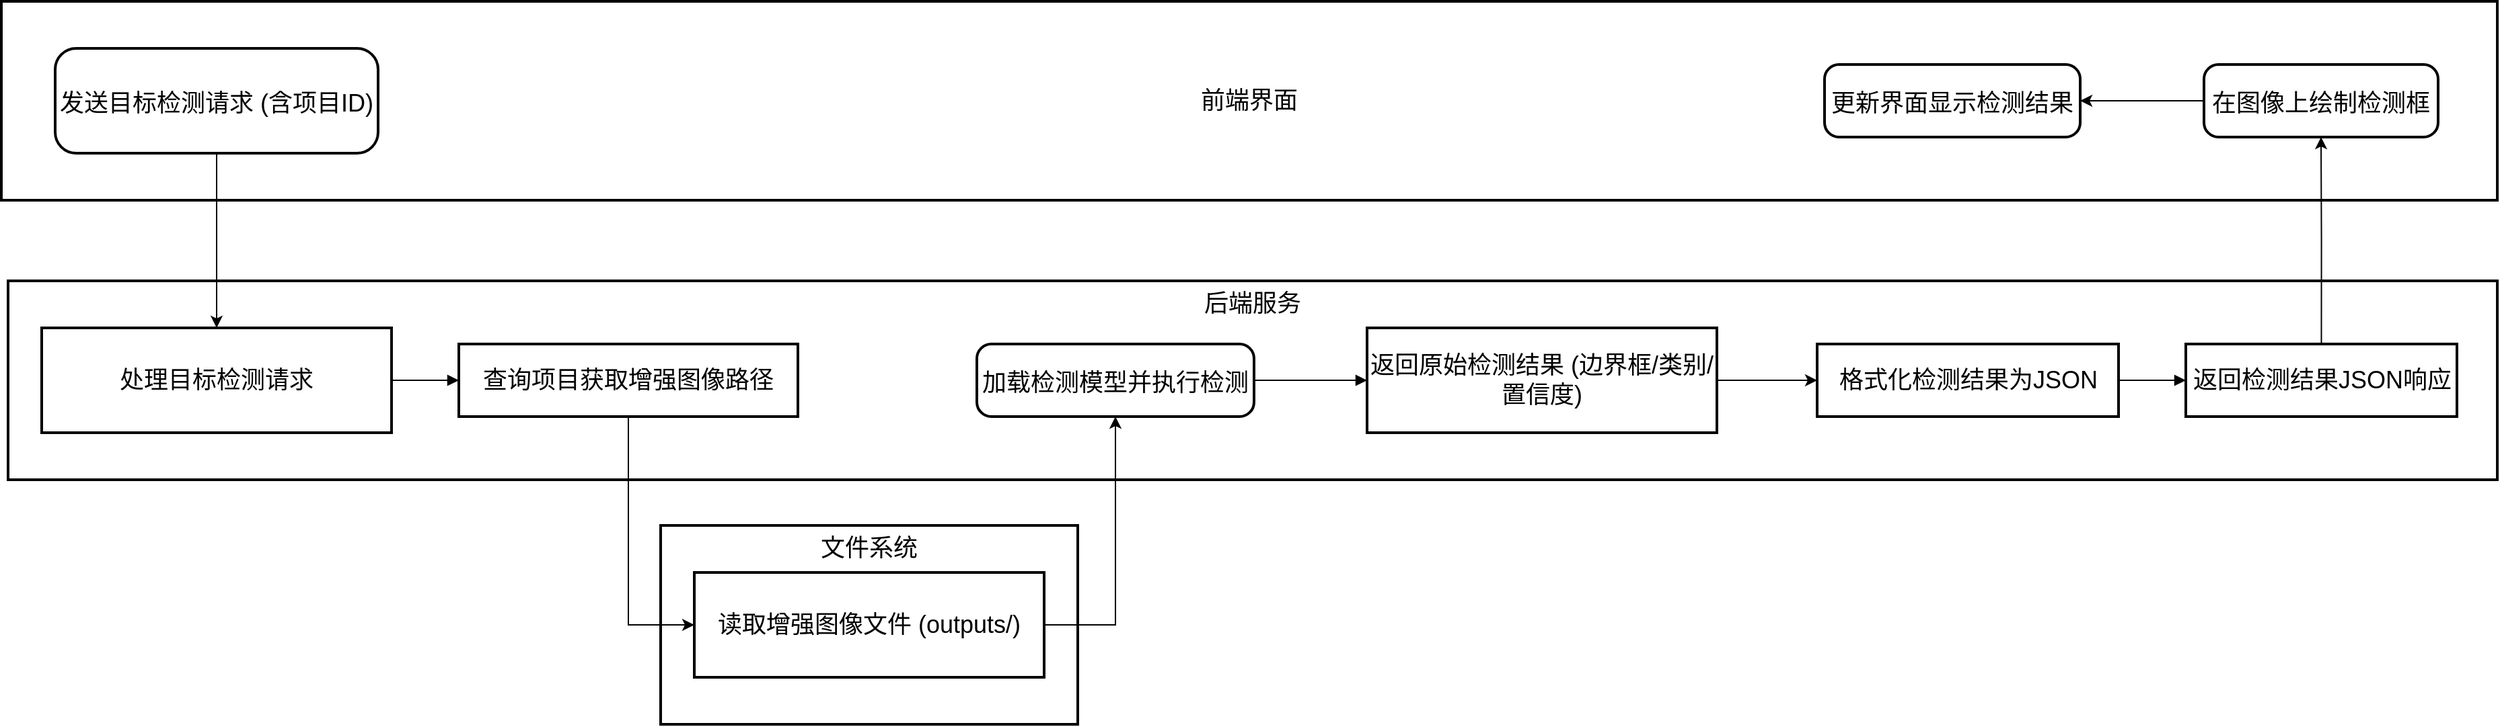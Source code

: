 <mxfile version="26.2.15">
  <diagram name="第 1 页" id="ttfqqxGrCTiPBYPnvHxl">
    <mxGraphModel dx="2314" dy="2449" grid="1" gridSize="10" guides="1" tooltips="1" connect="1" arrows="1" fold="1" page="1" pageScale="1" pageWidth="827" pageHeight="1169" math="0" shadow="0">
      <root>
        <mxCell id="0" />
        <mxCell id="1" parent="0" />
        <mxCell id="QCbK4rGyloYIYMNYVspa-26" value="文件系统" style="whiteSpace=wrap;strokeWidth=2;verticalAlign=top;fontSize=18;" vertex="1" parent="1">
          <mxGeometry x="825" y="170" width="310" height="148" as="geometry" />
        </mxCell>
        <mxCell id="QCbK4rGyloYIYMNYVspa-28" value="后端服务" style="whiteSpace=wrap;strokeWidth=2;verticalAlign=top;fontSize=18;" vertex="1" parent="1">
          <mxGeometry x="340" y="-12" width="1850" height="148" as="geometry" />
        </mxCell>
        <mxCell id="QCbK4rGyloYIYMNYVspa-29" value="前端界面" style="whiteSpace=wrap;strokeWidth=2;fontSize=18;" vertex="1" parent="1">
          <mxGeometry x="335" y="-220" width="1855" height="148" as="geometry" />
        </mxCell>
        <mxCell id="QCbK4rGyloYIYMNYVspa-77" style="edgeStyle=orthogonalEdgeStyle;rounded=0;orthogonalLoop=1;jettySize=auto;html=1;exitX=0.5;exitY=1;exitDx=0;exitDy=0;fontSize=18;" edge="1" parent="1" source="QCbK4rGyloYIYMNYVspa-30" target="QCbK4rGyloYIYMNYVspa-33">
          <mxGeometry relative="1" as="geometry" />
        </mxCell>
        <mxCell id="QCbK4rGyloYIYMNYVspa-30" value="发送目标检测请求 (含项目ID)" style="rounded=1;arcSize=20;strokeWidth=2;fontSize=18;" vertex="1" parent="1">
          <mxGeometry x="375" y="-185" width="240" height="78" as="geometry" />
        </mxCell>
        <mxCell id="QCbK4rGyloYIYMNYVspa-82" style="edgeStyle=orthogonalEdgeStyle;rounded=0;orthogonalLoop=1;jettySize=auto;html=1;exitX=0;exitY=0.5;exitDx=0;exitDy=0;entryX=1;entryY=0.5;entryDx=0;entryDy=0;fontSize=18;" edge="1" parent="1" source="QCbK4rGyloYIYMNYVspa-31" target="QCbK4rGyloYIYMNYVspa-32">
          <mxGeometry relative="1" as="geometry" />
        </mxCell>
        <mxCell id="QCbK4rGyloYIYMNYVspa-31" value="在图像上绘制检测框" style="rounded=1;arcSize=20;strokeWidth=2;fontSize=18;" vertex="1" parent="1">
          <mxGeometry x="1972" y="-173" width="174" height="54" as="geometry" />
        </mxCell>
        <mxCell id="QCbK4rGyloYIYMNYVspa-32" value="更新界面显示检测结果" style="rounded=1;arcSize=20;strokeWidth=2;fontSize=18;" vertex="1" parent="1">
          <mxGeometry x="1690" y="-173" width="190" height="54" as="geometry" />
        </mxCell>
        <mxCell id="QCbK4rGyloYIYMNYVspa-33" value="处理目标检测请求" style="whiteSpace=wrap;strokeWidth=2;fontSize=18;" vertex="1" parent="1">
          <mxGeometry x="365" y="23" width="260" height="78" as="geometry" />
        </mxCell>
        <mxCell id="QCbK4rGyloYIYMNYVspa-78" style="edgeStyle=orthogonalEdgeStyle;rounded=0;orthogonalLoop=1;jettySize=auto;html=1;exitX=0.5;exitY=1;exitDx=0;exitDy=0;entryX=0;entryY=0.5;entryDx=0;entryDy=0;fontSize=18;" edge="1" parent="1" source="QCbK4rGyloYIYMNYVspa-34" target="QCbK4rGyloYIYMNYVspa-40">
          <mxGeometry relative="1" as="geometry" />
        </mxCell>
        <mxCell id="QCbK4rGyloYIYMNYVspa-34" value="查询项目获取增强图像路径" style="whiteSpace=wrap;strokeWidth=2;fontSize=18;" vertex="1" parent="1">
          <mxGeometry x="675" y="35" width="252" height="54" as="geometry" />
        </mxCell>
        <mxCell id="QCbK4rGyloYIYMNYVspa-36" value="格式化检测结果为JSON" style="whiteSpace=wrap;strokeWidth=2;fontSize=18;" vertex="1" parent="1">
          <mxGeometry x="1684.5" y="35" width="224" height="54" as="geometry" />
        </mxCell>
        <mxCell id="QCbK4rGyloYIYMNYVspa-81" style="edgeStyle=orthogonalEdgeStyle;rounded=0;orthogonalLoop=1;jettySize=auto;html=1;exitX=0.5;exitY=0;exitDx=0;exitDy=0;fontSize=18;" edge="1" parent="1" source="QCbK4rGyloYIYMNYVspa-37" target="QCbK4rGyloYIYMNYVspa-31">
          <mxGeometry relative="1" as="geometry" />
        </mxCell>
        <mxCell id="QCbK4rGyloYIYMNYVspa-37" value="返回检测结果JSON响应" style="whiteSpace=wrap;strokeWidth=2;fontSize=18;" vertex="1" parent="1">
          <mxGeometry x="1958.5" y="35" width="201.5" height="54" as="geometry" />
        </mxCell>
        <mxCell id="QCbK4rGyloYIYMNYVspa-38" value="加载检测模型并执行检测" style="rounded=1;arcSize=20;strokeWidth=2;fontSize=18;" vertex="1" parent="1">
          <mxGeometry x="1060" y="35" width="206" height="54" as="geometry" />
        </mxCell>
        <mxCell id="QCbK4rGyloYIYMNYVspa-80" style="edgeStyle=orthogonalEdgeStyle;rounded=0;orthogonalLoop=1;jettySize=auto;html=1;exitX=1;exitY=0.5;exitDx=0;exitDy=0;entryX=0;entryY=0.5;entryDx=0;entryDy=0;fontSize=18;" edge="1" parent="1" source="QCbK4rGyloYIYMNYVspa-39" target="QCbK4rGyloYIYMNYVspa-36">
          <mxGeometry relative="1" as="geometry" />
        </mxCell>
        <mxCell id="QCbK4rGyloYIYMNYVspa-39" value="返回原始检测结果 (边界框/类别/置信度)" style="whiteSpace=wrap;strokeWidth=2;fontSize=18;" vertex="1" parent="1">
          <mxGeometry x="1350" y="23" width="260" height="78" as="geometry" />
        </mxCell>
        <mxCell id="QCbK4rGyloYIYMNYVspa-87" style="edgeStyle=orthogonalEdgeStyle;rounded=0;orthogonalLoop=1;jettySize=auto;html=1;exitX=1;exitY=0.5;exitDx=0;exitDy=0;entryX=0.5;entryY=1;entryDx=0;entryDy=0;fontSize=18;" edge="1" parent="1" source="QCbK4rGyloYIYMNYVspa-40" target="QCbK4rGyloYIYMNYVspa-38">
          <mxGeometry relative="1" as="geometry" />
        </mxCell>
        <mxCell id="QCbK4rGyloYIYMNYVspa-40" value="读取增强图像文件 (outputs/)" style="whiteSpace=wrap;strokeWidth=2;fontSize=18;" vertex="1" parent="1">
          <mxGeometry x="850" y="205" width="260" height="78" as="geometry" />
        </mxCell>
        <mxCell id="QCbK4rGyloYIYMNYVspa-42" value="" style="curved=1;startArrow=none;endArrow=block;exitX=1;exitY=0.5;entryX=0;entryY=0.5;rounded=0;fontSize=18;" edge="1" parent="1" source="QCbK4rGyloYIYMNYVspa-33" target="QCbK4rGyloYIYMNYVspa-34">
          <mxGeometry relative="1" as="geometry">
            <Array as="points" />
          </mxGeometry>
        </mxCell>
        <mxCell id="QCbK4rGyloYIYMNYVspa-46" value="" style="curved=1;startArrow=none;endArrow=block;exitX=1;exitY=0.5;entryX=0;entryY=0.5;rounded=0;fontSize=18;" edge="1" parent="1" source="QCbK4rGyloYIYMNYVspa-38" target="QCbK4rGyloYIYMNYVspa-39">
          <mxGeometry relative="1" as="geometry">
            <Array as="points" />
          </mxGeometry>
        </mxCell>
        <mxCell id="QCbK4rGyloYIYMNYVspa-48" value="" style="curved=1;startArrow=none;endArrow=block;exitX=1;exitY=0.5;entryX=0;entryY=0.5;rounded=0;fontSize=18;" edge="1" parent="1" source="QCbK4rGyloYIYMNYVspa-36" target="QCbK4rGyloYIYMNYVspa-37">
          <mxGeometry relative="1" as="geometry">
            <Array as="points" />
          </mxGeometry>
        </mxCell>
      </root>
    </mxGraphModel>
  </diagram>
</mxfile>
